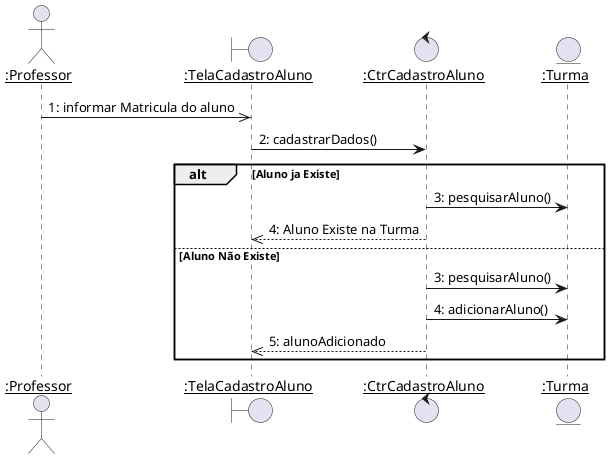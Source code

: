 @startuml adicionar_aluno
skinparam sequenceParticipant underline


actor ":Professor" as Professor
boundary ":TelaCadastroAluno" as TelaCadastroAluno
control ":CtrCadastroAluno" as CtrCadastroAluno
entity ":Turma" as Turma

Professor ->> TelaCadastroAluno : 1: informar Matricula do aluno
TelaCadastroAluno -> CtrCadastroAluno : 2: cadastrarDados()


alt Aluno ja Existe
    CtrCadastroAluno -> Turma : 3: pesquisarAluno()
    CtrCadastroAluno -->> TelaCadastroAluno : 4: Aluno Existe na Turma
else Aluno Não Existe
    CtrCadastroAluno -> Turma : 3: pesquisarAluno()
    CtrCadastroAluno -> Turma : 4: adicionarAluno()
    CtrCadastroAluno -->> TelaCadastroAluno : 5: alunoAdicionado
end
@enduml